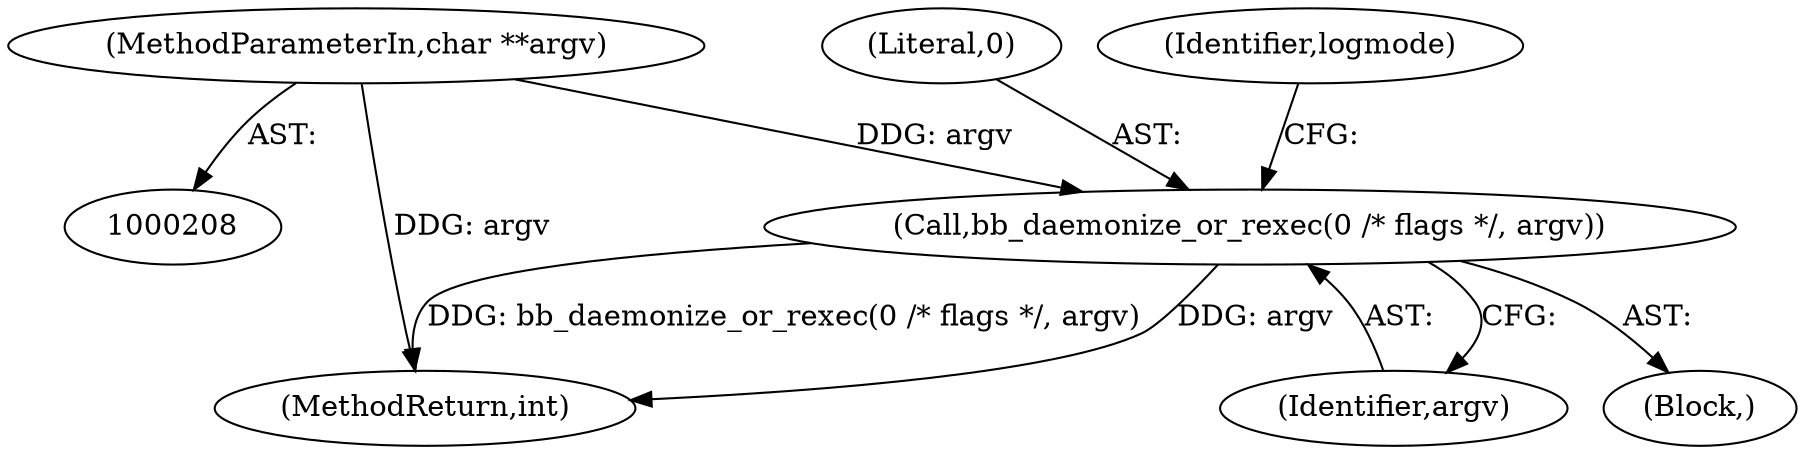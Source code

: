 digraph "0_busybox_6d3b4bb24da9a07c263f3c1acf8df85382ff562c@pointer" {
"1000210" [label="(MethodParameterIn,char **argv)"];
"1000542" [label="(Call,bb_daemonize_or_rexec(0 /* flags */, argv))"];
"1000544" [label="(Identifier,argv)"];
"1000210" [label="(MethodParameterIn,char **argv)"];
"1001331" [label="(MethodReturn,int)"];
"1000541" [label="(Block,)"];
"1000543" [label="(Literal,0)"];
"1000546" [label="(Identifier,logmode)"];
"1000542" [label="(Call,bb_daemonize_or_rexec(0 /* flags */, argv))"];
"1000210" -> "1000208"  [label="AST: "];
"1000210" -> "1001331"  [label="DDG: argv"];
"1000210" -> "1000542"  [label="DDG: argv"];
"1000542" -> "1000541"  [label="AST: "];
"1000542" -> "1000544"  [label="CFG: "];
"1000543" -> "1000542"  [label="AST: "];
"1000544" -> "1000542"  [label="AST: "];
"1000546" -> "1000542"  [label="CFG: "];
"1000542" -> "1001331"  [label="DDG: bb_daemonize_or_rexec(0 /* flags */, argv)"];
"1000542" -> "1001331"  [label="DDG: argv"];
}
